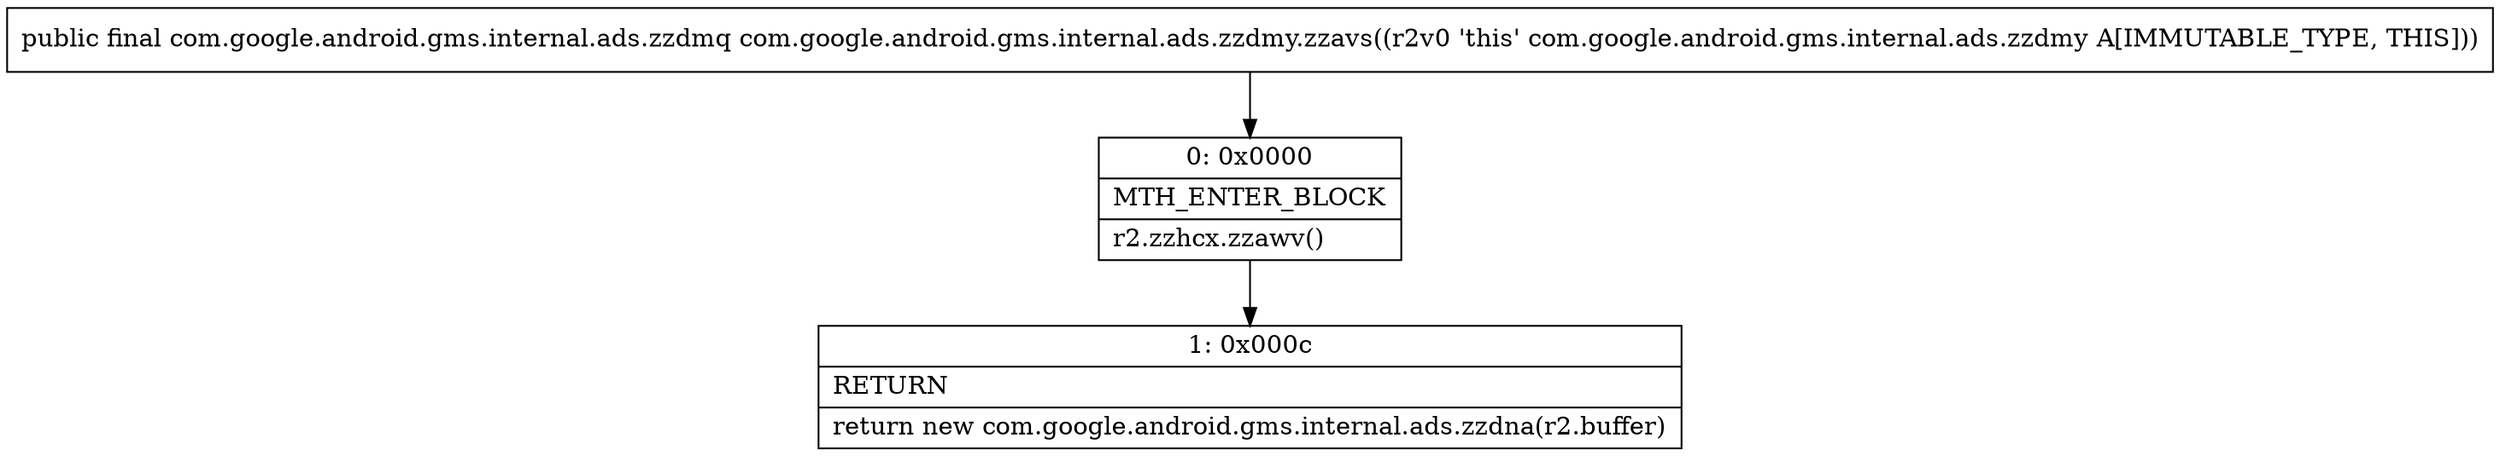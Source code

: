 digraph "CFG forcom.google.android.gms.internal.ads.zzdmy.zzavs()Lcom\/google\/android\/gms\/internal\/ads\/zzdmq;" {
Node_0 [shape=record,label="{0\:\ 0x0000|MTH_ENTER_BLOCK\l|r2.zzhcx.zzawv()\l}"];
Node_1 [shape=record,label="{1\:\ 0x000c|RETURN\l|return new com.google.android.gms.internal.ads.zzdna(r2.buffer)\l}"];
MethodNode[shape=record,label="{public final com.google.android.gms.internal.ads.zzdmq com.google.android.gms.internal.ads.zzdmy.zzavs((r2v0 'this' com.google.android.gms.internal.ads.zzdmy A[IMMUTABLE_TYPE, THIS])) }"];
MethodNode -> Node_0;
Node_0 -> Node_1;
}

